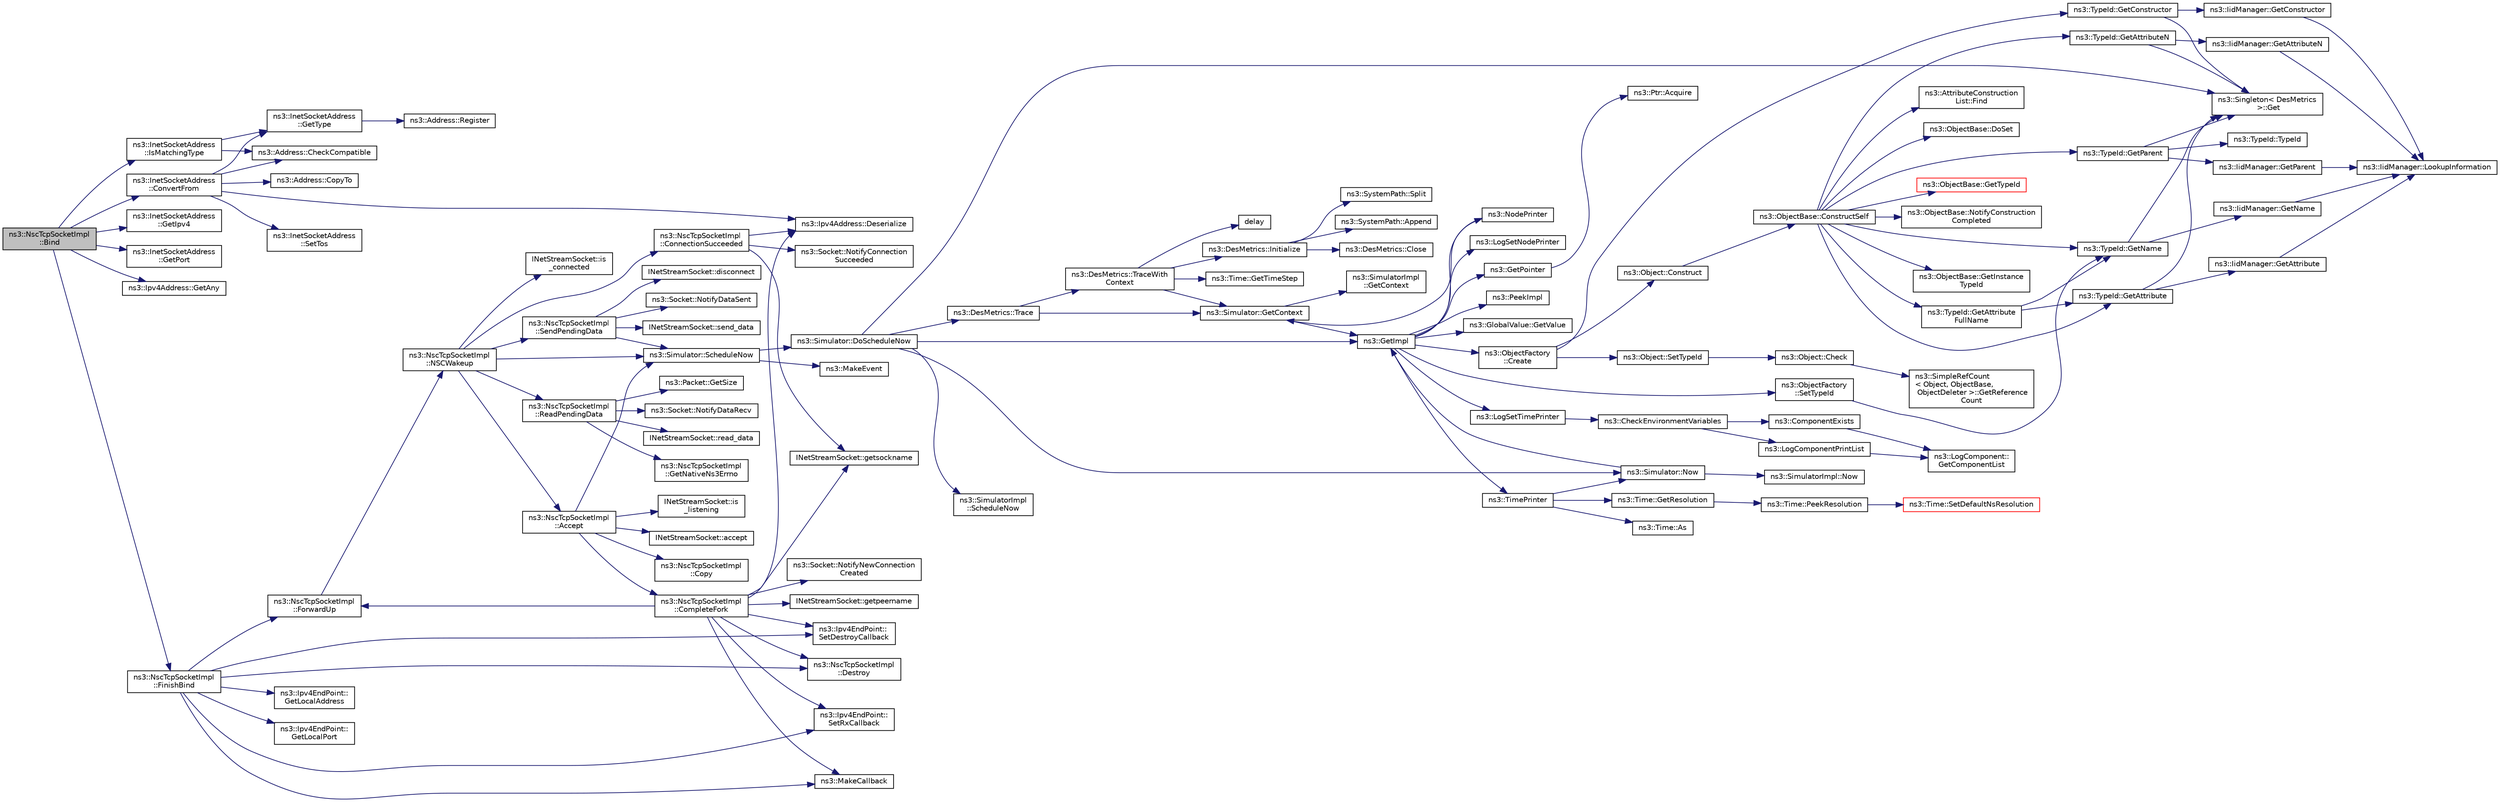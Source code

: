 digraph "ns3::NscTcpSocketImpl::Bind"
{
  edge [fontname="Helvetica",fontsize="10",labelfontname="Helvetica",labelfontsize="10"];
  node [fontname="Helvetica",fontsize="10",shape=record];
  rankdir="LR";
  Node1 [label="ns3::NscTcpSocketImpl\l::Bind",height=0.2,width=0.4,color="black", fillcolor="grey75", style="filled", fontcolor="black"];
  Node1 -> Node2 [color="midnightblue",fontsize="10",style="solid"];
  Node2 [label="ns3::InetSocketAddress\l::IsMatchingType",height=0.2,width=0.4,color="black", fillcolor="white", style="filled",URL="$d0/dfc/classns3_1_1InetSocketAddress.html#a9426766e34e928ce5dbdbeb9563a10df"];
  Node2 -> Node3 [color="midnightblue",fontsize="10",style="solid"];
  Node3 [label="ns3::Address::CheckCompatible",height=0.2,width=0.4,color="black", fillcolor="white", style="filled",URL="$d2/d5f/classns3_1_1Address.html#a38688466338cf075e21fe45f7207c51f"];
  Node2 -> Node4 [color="midnightblue",fontsize="10",style="solid"];
  Node4 [label="ns3::InetSocketAddress\l::GetType",height=0.2,width=0.4,color="black", fillcolor="white", style="filled",URL="$d0/dfc/classns3_1_1InetSocketAddress.html#ae194de8f5f1884e3b755179891d20bba",tooltip="Get the underlying address type (automatically assigned). "];
  Node4 -> Node5 [color="midnightblue",fontsize="10",style="solid"];
  Node5 [label="ns3::Address::Register",height=0.2,width=0.4,color="black", fillcolor="white", style="filled",URL="$d2/d5f/classns3_1_1Address.html#a75d239c79bb3c39d64a8db4f2d3d9b20"];
  Node1 -> Node6 [color="midnightblue",fontsize="10",style="solid"];
  Node6 [label="ns3::InetSocketAddress\l::ConvertFrom",height=0.2,width=0.4,color="black", fillcolor="white", style="filled",URL="$d0/dfc/classns3_1_1InetSocketAddress.html#ade776b1109e7b9a7be0b22ced49931e3",tooltip="Returns an InetSocketAddress which corresponds to the input Address. "];
  Node6 -> Node3 [color="midnightblue",fontsize="10",style="solid"];
  Node6 -> Node4 [color="midnightblue",fontsize="10",style="solid"];
  Node6 -> Node7 [color="midnightblue",fontsize="10",style="solid"];
  Node7 [label="ns3::Address::CopyTo",height=0.2,width=0.4,color="black", fillcolor="white", style="filled",URL="$d2/d5f/classns3_1_1Address.html#a6d2f5089f145dc5ce1e20abc263d511d",tooltip="Copy the address bytes into a buffer. "];
  Node6 -> Node8 [color="midnightblue",fontsize="10",style="solid"];
  Node8 [label="ns3::Ipv4Address::Deserialize",height=0.2,width=0.4,color="black", fillcolor="white", style="filled",URL="$de/d55/classns3_1_1Ipv4Address.html#ac6e205258d95465ce51c148e51590760"];
  Node6 -> Node9 [color="midnightblue",fontsize="10",style="solid"];
  Node9 [label="ns3::InetSocketAddress\l::SetTos",height=0.2,width=0.4,color="black", fillcolor="white", style="filled",URL="$d0/dfc/classns3_1_1InetSocketAddress.html#a574001030dfb21d2963b2b4da081889d"];
  Node1 -> Node10 [color="midnightblue",fontsize="10",style="solid"];
  Node10 [label="ns3::InetSocketAddress\l::GetIpv4",height=0.2,width=0.4,color="black", fillcolor="white", style="filled",URL="$d0/dfc/classns3_1_1InetSocketAddress.html#a925d5288448467062884ce0363a63658"];
  Node1 -> Node11 [color="midnightblue",fontsize="10",style="solid"];
  Node11 [label="ns3::InetSocketAddress\l::GetPort",height=0.2,width=0.4,color="black", fillcolor="white", style="filled",URL="$d0/dfc/classns3_1_1InetSocketAddress.html#ac1d62cfd1075b36df273b382c5bd3e14"];
  Node1 -> Node12 [color="midnightblue",fontsize="10",style="solid"];
  Node12 [label="ns3::Ipv4Address::GetAny",height=0.2,width=0.4,color="black", fillcolor="white", style="filled",URL="$de/d55/classns3_1_1Ipv4Address.html#a7a39b330c8e701183a411d5779fca1a4"];
  Node1 -> Node13 [color="midnightblue",fontsize="10",style="solid"];
  Node13 [label="ns3::NscTcpSocketImpl\l::FinishBind",height=0.2,width=0.4,color="black", fillcolor="white", style="filled",URL="$d5/d8e/classns3_1_1NscTcpSocketImpl.html#af1e9f25dc27096602fff1b0f6924d9f7"];
  Node13 -> Node14 [color="midnightblue",fontsize="10",style="solid"];
  Node14 [label="ns3::Ipv4EndPoint::\lSetRxCallback",height=0.2,width=0.4,color="black", fillcolor="white", style="filled",URL="$dd/d51/classns3_1_1Ipv4EndPoint.html#abf5a10aadc249f2ce275cad9bb26322d",tooltip="Set the reception callback. "];
  Node13 -> Node15 [color="midnightblue",fontsize="10",style="solid"];
  Node15 [label="ns3::MakeCallback",height=0.2,width=0.4,color="black", fillcolor="white", style="filled",URL="$dd/de0/group__makecallbackmemptr.html#ga9376283685aa99d204048d6a4b7610a4"];
  Node13 -> Node16 [color="midnightblue",fontsize="10",style="solid"];
  Node16 [label="ns3::NscTcpSocketImpl\l::ForwardUp",height=0.2,width=0.4,color="black", fillcolor="white", style="filled",URL="$d5/d8e/classns3_1_1NscTcpSocketImpl.html#a39838d4cdb10b8ff73d7afdbcdc96b8b",tooltip="Called by the L3 protocol when it received a packet to pass on to TCP. "];
  Node16 -> Node17 [color="midnightblue",fontsize="10",style="solid"];
  Node17 [label="ns3::NscTcpSocketImpl\l::NSCWakeup",height=0.2,width=0.4,color="black", fillcolor="white", style="filled",URL="$d5/d8e/classns3_1_1NscTcpSocketImpl.html#aa5ec88a8104a8bae88dcb38cf32d5979",tooltip="Called by NscTcpSocketImpl::ForwardUp() "];
  Node17 -> Node18 [color="midnightblue",fontsize="10",style="solid"];
  Node18 [label="INetStreamSocket::is\l_connected",height=0.2,width=0.4,color="black", fillcolor="white", style="filled",URL="$d8/d0d/structINetStreamSocket.html#ae12c5b0dc6d534b3fe6f185a7dc72265",tooltip="Check the connection state. "];
  Node17 -> Node19 [color="midnightblue",fontsize="10",style="solid"];
  Node19 [label="ns3::Simulator::ScheduleNow",height=0.2,width=0.4,color="black", fillcolor="white", style="filled",URL="$d7/deb/classns3_1_1Simulator.html#a2219ee02c0647adc83d1c918c3256266"];
  Node19 -> Node20 [color="midnightblue",fontsize="10",style="solid"];
  Node20 [label="ns3::Simulator::DoScheduleNow",height=0.2,width=0.4,color="black", fillcolor="white", style="filled",URL="$d7/deb/classns3_1_1Simulator.html#a9377ee62d67f7923318c4313a3b285f8"];
  Node20 -> Node21 [color="midnightblue",fontsize="10",style="solid"];
  Node21 [label="ns3::Singleton\< DesMetrics\l \>::Get",height=0.2,width=0.4,color="black", fillcolor="white", style="filled",URL="$d8/d77/classns3_1_1Singleton.html#a80a2cd3c25a27ea72add7a9f7a141ffa"];
  Node20 -> Node22 [color="midnightblue",fontsize="10",style="solid"];
  Node22 [label="ns3::DesMetrics::Trace",height=0.2,width=0.4,color="black", fillcolor="white", style="filled",URL="$d5/d69/classns3_1_1DesMetrics.html#ab7c6c097412d0398affbc9f8d2643160"];
  Node22 -> Node23 [color="midnightblue",fontsize="10",style="solid"];
  Node23 [label="ns3::DesMetrics::TraceWith\lContext",height=0.2,width=0.4,color="black", fillcolor="white", style="filled",URL="$d5/d69/classns3_1_1DesMetrics.html#abc404d9eee92f4e8fd67f5d200490ed6"];
  Node23 -> Node24 [color="midnightblue",fontsize="10",style="solid"];
  Node24 [label="ns3::DesMetrics::Initialize",height=0.2,width=0.4,color="black", fillcolor="white", style="filled",URL="$d5/d69/classns3_1_1DesMetrics.html#a63bf3891d9fd2cf8c76b375b3db67756"];
  Node24 -> Node25 [color="midnightblue",fontsize="10",style="solid"];
  Node25 [label="ns3::DesMetrics::Close",height=0.2,width=0.4,color="black", fillcolor="white", style="filled",URL="$d5/d69/classns3_1_1DesMetrics.html#a17b52dbb23cd230d64404f57f59029c5"];
  Node24 -> Node26 [color="midnightblue",fontsize="10",style="solid"];
  Node26 [label="ns3::SystemPath::Split",height=0.2,width=0.4,color="black", fillcolor="white", style="filled",URL="$d0/dde/group__systempath.html#ga523072e05da63b63113d1bea840edf1a"];
  Node24 -> Node27 [color="midnightblue",fontsize="10",style="solid"];
  Node27 [label="ns3::SystemPath::Append",height=0.2,width=0.4,color="black", fillcolor="white", style="filled",URL="$d0/dde/group__systempath.html#gaaa5a530cee42c8eda7e4f4523ef7e1cd"];
  Node23 -> Node28 [color="midnightblue",fontsize="10",style="solid"];
  Node28 [label="ns3::Simulator::GetContext",height=0.2,width=0.4,color="black", fillcolor="white", style="filled",URL="$d7/deb/classns3_1_1Simulator.html#a8514b74ee2c42916b351b33c4a963bb0"];
  Node28 -> Node29 [color="midnightblue",fontsize="10",style="solid"];
  Node29 [label="ns3::GetImpl",height=0.2,width=0.4,color="black", fillcolor="white", style="filled",URL="$d4/d8b/group__simulator.html#ga42eb4eddad41528d4d99794a3dae3fd0",tooltip="Get the SimulatorImpl singleton. "];
  Node29 -> Node30 [color="midnightblue",fontsize="10",style="solid"];
  Node30 [label="ns3::PeekImpl",height=0.2,width=0.4,color="black", fillcolor="white", style="filled",URL="$d4/d8b/group__simulator.html#ga233c5c38de117e4e4a5a9cd168694792",tooltip="Get the static SimulatorImpl instance. "];
  Node29 -> Node31 [color="midnightblue",fontsize="10",style="solid"];
  Node31 [label="ns3::GlobalValue::GetValue",height=0.2,width=0.4,color="black", fillcolor="white", style="filled",URL="$dc/d02/classns3_1_1GlobalValue.html#aa33773cb952ba3c285a03ae2c4769b84"];
  Node29 -> Node32 [color="midnightblue",fontsize="10",style="solid"];
  Node32 [label="ns3::ObjectFactory\l::SetTypeId",height=0.2,width=0.4,color="black", fillcolor="white", style="filled",URL="$d5/d0d/classns3_1_1ObjectFactory.html#a77dcd099064038a1eb7a6b8251229ec3"];
  Node32 -> Node33 [color="midnightblue",fontsize="10",style="solid"];
  Node33 [label="ns3::TypeId::GetName",height=0.2,width=0.4,color="black", fillcolor="white", style="filled",URL="$d6/d11/classns3_1_1TypeId.html#aa3c41c79ae428b3cb396a9c6bb3ef314"];
  Node33 -> Node21 [color="midnightblue",fontsize="10",style="solid"];
  Node33 -> Node34 [color="midnightblue",fontsize="10",style="solid"];
  Node34 [label="ns3::IidManager::GetName",height=0.2,width=0.4,color="black", fillcolor="white", style="filled",URL="$d4/d1c/classns3_1_1IidManager.html#a5d68d0f0f44594dcdec239dbdb5bf53c"];
  Node34 -> Node35 [color="midnightblue",fontsize="10",style="solid"];
  Node35 [label="ns3::IidManager::LookupInformation",height=0.2,width=0.4,color="black", fillcolor="white", style="filled",URL="$d4/d1c/classns3_1_1IidManager.html#a6b1f4ba2815dba27a377e8a8db2384cf"];
  Node29 -> Node36 [color="midnightblue",fontsize="10",style="solid"];
  Node36 [label="ns3::GetPointer",height=0.2,width=0.4,color="black", fillcolor="white", style="filled",URL="$d7/d2e/namespacens3.html#ab4e173cdfd43d17c1a40d5348510a670"];
  Node36 -> Node37 [color="midnightblue",fontsize="10",style="solid"];
  Node37 [label="ns3::Ptr::Acquire",height=0.2,width=0.4,color="black", fillcolor="white", style="filled",URL="$dc/d90/classns3_1_1Ptr.html#a9579b15e8c42dcdff5869d9d987562fb"];
  Node29 -> Node38 [color="midnightblue",fontsize="10",style="solid"];
  Node38 [label="ns3::ObjectFactory\l::Create",height=0.2,width=0.4,color="black", fillcolor="white", style="filled",URL="$d5/d0d/classns3_1_1ObjectFactory.html#a18152e93f0a6fe184ed7300cb31e9896"];
  Node38 -> Node39 [color="midnightblue",fontsize="10",style="solid"];
  Node39 [label="ns3::TypeId::GetConstructor",height=0.2,width=0.4,color="black", fillcolor="white", style="filled",URL="$d6/d11/classns3_1_1TypeId.html#ad9b0bc71ee7593a1ff23ff8d53938e95"];
  Node39 -> Node21 [color="midnightblue",fontsize="10",style="solid"];
  Node39 -> Node40 [color="midnightblue",fontsize="10",style="solid"];
  Node40 [label="ns3::IidManager::GetConstructor",height=0.2,width=0.4,color="black", fillcolor="white", style="filled",URL="$d4/d1c/classns3_1_1IidManager.html#ab10b30abe7efc5456b7930aab8638280"];
  Node40 -> Node35 [color="midnightblue",fontsize="10",style="solid"];
  Node38 -> Node41 [color="midnightblue",fontsize="10",style="solid"];
  Node41 [label="ns3::Object::SetTypeId",height=0.2,width=0.4,color="black", fillcolor="white", style="filled",URL="$d9/d77/classns3_1_1Object.html#a19b1ebd8ec8fe404845e665880a6c5ad"];
  Node41 -> Node42 [color="midnightblue",fontsize="10",style="solid"];
  Node42 [label="ns3::Object::Check",height=0.2,width=0.4,color="black", fillcolor="white", style="filled",URL="$d9/d77/classns3_1_1Object.html#a7e7f89fb0a81d0189cbcacee64b67e4e"];
  Node42 -> Node43 [color="midnightblue",fontsize="10",style="solid"];
  Node43 [label="ns3::SimpleRefCount\l\< Object, ObjectBase,\l ObjectDeleter \>::GetReference\lCount",height=0.2,width=0.4,color="black", fillcolor="white", style="filled",URL="$da/da1/classns3_1_1SimpleRefCount.html#a05378396c93bcc7d6bf78a9ee9ae9cca"];
  Node38 -> Node44 [color="midnightblue",fontsize="10",style="solid"];
  Node44 [label="ns3::Object::Construct",height=0.2,width=0.4,color="black", fillcolor="white", style="filled",URL="$d9/d77/classns3_1_1Object.html#a636e8411dc5228771f45c9b805d348fa"];
  Node44 -> Node45 [color="midnightblue",fontsize="10",style="solid"];
  Node45 [label="ns3::ObjectBase::ConstructSelf",height=0.2,width=0.4,color="black", fillcolor="white", style="filled",URL="$d2/dac/classns3_1_1ObjectBase.html#a5cda18dec6d0744cb652a3ed60056958"];
  Node45 -> Node46 [color="midnightblue",fontsize="10",style="solid"];
  Node46 [label="ns3::ObjectBase::GetInstance\lTypeId",height=0.2,width=0.4,color="black", fillcolor="white", style="filled",URL="$d2/dac/classns3_1_1ObjectBase.html#abe5b43a6f5b99a92a4c3122db31f06fb"];
  Node45 -> Node33 [color="midnightblue",fontsize="10",style="solid"];
  Node45 -> Node47 [color="midnightblue",fontsize="10",style="solid"];
  Node47 [label="ns3::TypeId::GetAttributeN",height=0.2,width=0.4,color="black", fillcolor="white", style="filled",URL="$d6/d11/classns3_1_1TypeId.html#a679c4713f613126a51eb400b345302cb"];
  Node47 -> Node21 [color="midnightblue",fontsize="10",style="solid"];
  Node47 -> Node48 [color="midnightblue",fontsize="10",style="solid"];
  Node48 [label="ns3::IidManager::GetAttributeN",height=0.2,width=0.4,color="black", fillcolor="white", style="filled",URL="$d4/d1c/classns3_1_1IidManager.html#aecf79ed6edb63647774dbfe90cc4f1e2"];
  Node48 -> Node35 [color="midnightblue",fontsize="10",style="solid"];
  Node45 -> Node49 [color="midnightblue",fontsize="10",style="solid"];
  Node49 [label="ns3::TypeId::GetAttribute",height=0.2,width=0.4,color="black", fillcolor="white", style="filled",URL="$d6/d11/classns3_1_1TypeId.html#aa1b746e64e606f94cbedda7cf89788c2"];
  Node49 -> Node21 [color="midnightblue",fontsize="10",style="solid"];
  Node49 -> Node50 [color="midnightblue",fontsize="10",style="solid"];
  Node50 [label="ns3::IidManager::GetAttribute",height=0.2,width=0.4,color="black", fillcolor="white", style="filled",URL="$d4/d1c/classns3_1_1IidManager.html#ae511907e47b48166763e60c583a5a940"];
  Node50 -> Node35 [color="midnightblue",fontsize="10",style="solid"];
  Node45 -> Node51 [color="midnightblue",fontsize="10",style="solid"];
  Node51 [label="ns3::AttributeConstruction\lList::Find",height=0.2,width=0.4,color="black", fillcolor="white", style="filled",URL="$d3/df3/classns3_1_1AttributeConstructionList.html#a22de5cf3e1bcd9dc6c7748fc911811b4"];
  Node45 -> Node52 [color="midnightblue",fontsize="10",style="solid"];
  Node52 [label="ns3::ObjectBase::DoSet",height=0.2,width=0.4,color="black", fillcolor="white", style="filled",URL="$d2/dac/classns3_1_1ObjectBase.html#afe5f2f7b2fabc99aa33f9bb434e3b695"];
  Node45 -> Node53 [color="midnightblue",fontsize="10",style="solid"];
  Node53 [label="ns3::TypeId::GetAttribute\lFullName",height=0.2,width=0.4,color="black", fillcolor="white", style="filled",URL="$d6/d11/classns3_1_1TypeId.html#a1da5483f43630ea65952099fc39944a2"];
  Node53 -> Node49 [color="midnightblue",fontsize="10",style="solid"];
  Node53 -> Node33 [color="midnightblue",fontsize="10",style="solid"];
  Node45 -> Node54 [color="midnightblue",fontsize="10",style="solid"];
  Node54 [label="ns3::TypeId::GetParent",height=0.2,width=0.4,color="black", fillcolor="white", style="filled",URL="$d6/d11/classns3_1_1TypeId.html#ac51f28398d2ef1f9a7790047c43dd22c"];
  Node54 -> Node21 [color="midnightblue",fontsize="10",style="solid"];
  Node54 -> Node55 [color="midnightblue",fontsize="10",style="solid"];
  Node55 [label="ns3::IidManager::GetParent",height=0.2,width=0.4,color="black", fillcolor="white", style="filled",URL="$d4/d1c/classns3_1_1IidManager.html#a504f9d76281bd6149556b1d15e80231d"];
  Node55 -> Node35 [color="midnightblue",fontsize="10",style="solid"];
  Node54 -> Node56 [color="midnightblue",fontsize="10",style="solid"];
  Node56 [label="ns3::TypeId::TypeId",height=0.2,width=0.4,color="black", fillcolor="white", style="filled",URL="$d6/d11/classns3_1_1TypeId.html#ab76e26690f1af4f1cffa6a72245e8928"];
  Node45 -> Node57 [color="midnightblue",fontsize="10",style="solid"];
  Node57 [label="ns3::ObjectBase::GetTypeId",height=0.2,width=0.4,color="red", fillcolor="white", style="filled",URL="$d2/dac/classns3_1_1ObjectBase.html#a2b870298ebceaaeffc9d65e15c022eac"];
  Node45 -> Node58 [color="midnightblue",fontsize="10",style="solid"];
  Node58 [label="ns3::ObjectBase::NotifyConstruction\lCompleted",height=0.2,width=0.4,color="black", fillcolor="white", style="filled",URL="$d2/dac/classns3_1_1ObjectBase.html#aa349348317dbdb62a7ee1df89db1eb8b"];
  Node29 -> Node59 [color="midnightblue",fontsize="10",style="solid"];
  Node59 [label="ns3::LogSetTimePrinter",height=0.2,width=0.4,color="black", fillcolor="white", style="filled",URL="$d7/d2e/namespacens3.html#acf6a1749b3febc5a6a5b2b8620138d80"];
  Node59 -> Node60 [color="midnightblue",fontsize="10",style="solid"];
  Node60 [label="ns3::CheckEnvironmentVariables",height=0.2,width=0.4,color="black", fillcolor="white", style="filled",URL="$d8/dff/group__logging.html#gacdc0bdeb2d8a90089d4fb09c4b8569ff"];
  Node60 -> Node61 [color="midnightblue",fontsize="10",style="solid"];
  Node61 [label="ns3::ComponentExists",height=0.2,width=0.4,color="black", fillcolor="white", style="filled",URL="$d8/dff/group__logging.html#gaadcc698770aae684c54dbd1ef4e4b37a"];
  Node61 -> Node62 [color="midnightblue",fontsize="10",style="solid"];
  Node62 [label="ns3::LogComponent::\lGetComponentList",height=0.2,width=0.4,color="black", fillcolor="white", style="filled",URL="$d9/d3f/classns3_1_1LogComponent.html#a63eb2c0fd93c30f9081443c2fd4bffe9"];
  Node60 -> Node63 [color="midnightblue",fontsize="10",style="solid"];
  Node63 [label="ns3::LogComponentPrintList",height=0.2,width=0.4,color="black", fillcolor="white", style="filled",URL="$d7/d2e/namespacens3.html#a5252703c3f8260fd6dc609f1b276e57c"];
  Node63 -> Node62 [color="midnightblue",fontsize="10",style="solid"];
  Node29 -> Node64 [color="midnightblue",fontsize="10",style="solid"];
  Node64 [label="ns3::TimePrinter",height=0.2,width=0.4,color="black", fillcolor="white", style="filled",URL="$d8/dff/group__logging.html#gaaad3642e8247a056cd83001d805b0812"];
  Node64 -> Node65 [color="midnightblue",fontsize="10",style="solid"];
  Node65 [label="ns3::Time::GetResolution",height=0.2,width=0.4,color="black", fillcolor="white", style="filled",URL="$dc/d04/classns3_1_1Time.html#a1444f0f08b5e19f031157609e32fcf98"];
  Node65 -> Node66 [color="midnightblue",fontsize="10",style="solid"];
  Node66 [label="ns3::Time::PeekResolution",height=0.2,width=0.4,color="black", fillcolor="white", style="filled",URL="$dc/d04/classns3_1_1Time.html#a963e53522278fcbdf1ab9f7adbd0f5d6"];
  Node66 -> Node67 [color="midnightblue",fontsize="10",style="solid"];
  Node67 [label="ns3::Time::SetDefaultNsResolution",height=0.2,width=0.4,color="red", fillcolor="white", style="filled",URL="$dc/d04/classns3_1_1Time.html#a6a872e62f71dfa817fef2c549473d980"];
  Node64 -> Node68 [color="midnightblue",fontsize="10",style="solid"];
  Node68 [label="ns3::Simulator::Now",height=0.2,width=0.4,color="black", fillcolor="white", style="filled",URL="$d7/deb/classns3_1_1Simulator.html#ac3178fa975b419f7875e7105be122800"];
  Node68 -> Node29 [color="midnightblue",fontsize="10",style="solid"];
  Node68 -> Node69 [color="midnightblue",fontsize="10",style="solid"];
  Node69 [label="ns3::SimulatorImpl::Now",height=0.2,width=0.4,color="black", fillcolor="white", style="filled",URL="$d2/d19/classns3_1_1SimulatorImpl.html#aa516c50060846adc6fd316e83ef0797c"];
  Node64 -> Node70 [color="midnightblue",fontsize="10",style="solid"];
  Node70 [label="ns3::Time::As",height=0.2,width=0.4,color="black", fillcolor="white", style="filled",URL="$dc/d04/classns3_1_1Time.html#a0bb1110638ce9938248bd07865a328ab"];
  Node29 -> Node71 [color="midnightblue",fontsize="10",style="solid"];
  Node71 [label="ns3::LogSetNodePrinter",height=0.2,width=0.4,color="black", fillcolor="white", style="filled",URL="$d7/d2e/namespacens3.html#aa6e659ca357c8309352fa0f146793810"];
  Node29 -> Node72 [color="midnightblue",fontsize="10",style="solid"];
  Node72 [label="ns3::NodePrinter",height=0.2,width=0.4,color="black", fillcolor="white", style="filled",URL="$d8/dff/group__logging.html#gaaffbf70ff3766cd62b8bbd9b140d2a1b"];
  Node72 -> Node28 [color="midnightblue",fontsize="10",style="solid"];
  Node28 -> Node73 [color="midnightblue",fontsize="10",style="solid"];
  Node73 [label="ns3::SimulatorImpl\l::GetContext",height=0.2,width=0.4,color="black", fillcolor="white", style="filled",URL="$d2/d19/classns3_1_1SimulatorImpl.html#a8b66270c97766c0adb997e2535648557"];
  Node23 -> Node74 [color="midnightblue",fontsize="10",style="solid"];
  Node74 [label="ns3::Time::GetTimeStep",height=0.2,width=0.4,color="black", fillcolor="white", style="filled",URL="$dc/d04/classns3_1_1Time.html#a40a7025b73dac7d02f8a4e1e54eaa5b5"];
  Node23 -> Node75 [color="midnightblue",fontsize="10",style="solid"];
  Node75 [label="delay",height=0.2,width=0.4,color="black", fillcolor="white", style="filled",URL="$d8/d68/lte_2model_2fading-traces_2fading__trace__generator_8m.html#a7964e6aa8f61a9d28973c8267a606ad8"];
  Node22 -> Node28 [color="midnightblue",fontsize="10",style="solid"];
  Node20 -> Node68 [color="midnightblue",fontsize="10",style="solid"];
  Node20 -> Node29 [color="midnightblue",fontsize="10",style="solid"];
  Node20 -> Node76 [color="midnightblue",fontsize="10",style="solid"];
  Node76 [label="ns3::SimulatorImpl\l::ScheduleNow",height=0.2,width=0.4,color="black", fillcolor="white", style="filled",URL="$d2/d19/classns3_1_1SimulatorImpl.html#a9889e663af5245c5624c35611a9db948"];
  Node19 -> Node77 [color="midnightblue",fontsize="10",style="solid"];
  Node77 [label="ns3::MakeEvent",height=0.2,width=0.4,color="black", fillcolor="white", style="filled",URL="$d0/dac/group__makeeventfnptr.html#ga289a28a2497c18a9bd299e5e2014094b"];
  Node17 -> Node78 [color="midnightblue",fontsize="10",style="solid"];
  Node78 [label="ns3::NscTcpSocketImpl\l::ConnectionSucceeded",height=0.2,width=0.4,color="black", fillcolor="white", style="filled",URL="$d5/d8e/classns3_1_1NscTcpSocketImpl.html#afaf5ba2a200f60f9cc8a31468ad04084",tooltip="Called when a connection is in Established state. "];
  Node78 -> Node79 [color="midnightblue",fontsize="10",style="solid"];
  Node79 [label="INetStreamSocket::getsockname",height=0.2,width=0.4,color="black", fillcolor="white", style="filled",URL="$d8/d0d/structINetStreamSocket.html#a3f72a54af5a17e8110e1e26b4d99f7a7",tooltip="Get the socket local name. "];
  Node78 -> Node8 [color="midnightblue",fontsize="10",style="solid"];
  Node78 -> Node80 [color="midnightblue",fontsize="10",style="solid"];
  Node80 [label="ns3::Socket::NotifyConnection\lSucceeded",height=0.2,width=0.4,color="black", fillcolor="white", style="filled",URL="$d9/df2/classns3_1_1Socket.html#a2f55d195304131b356818bc74134c5a7",tooltip="Notify through the callback (if set) that the connection has been established. "];
  Node17 -> Node81 [color="midnightblue",fontsize="10",style="solid"];
  Node81 [label="ns3::NscTcpSocketImpl\l::SendPendingData",height=0.2,width=0.4,color="black", fillcolor="white", style="filled",URL="$d5/d8e/classns3_1_1NscTcpSocketImpl.html#a3c1fd801a0fcfdb7ff7ec9e8ffaacae1",tooltip="Send all the pending data. "];
  Node81 -> Node82 [color="midnightblue",fontsize="10",style="solid"];
  Node82 [label="INetStreamSocket::send_data",height=0.2,width=0.4,color="black", fillcolor="white", style="filled",URL="$d8/d0d/structINetStreamSocket.html#a112d5229b9dedebe7099fd4458ab28e4",tooltip="Send some data. "];
  Node81 -> Node83 [color="midnightblue",fontsize="10",style="solid"];
  Node83 [label="INetStreamSocket::disconnect",height=0.2,width=0.4,color="black", fillcolor="white", style="filled",URL="$d8/d0d/structINetStreamSocket.html#a902ff1a4caaab6e819e4bfae667a2108",tooltip="Disconnect from a remote peer. "];
  Node81 -> Node19 [color="midnightblue",fontsize="10",style="solid"];
  Node81 -> Node84 [color="midnightblue",fontsize="10",style="solid"];
  Node84 [label="ns3::Socket::NotifyDataSent",height=0.2,width=0.4,color="black", fillcolor="white", style="filled",URL="$d9/df2/classns3_1_1Socket.html#ae478fc503f7041a1da5e9db361f1ae20",tooltip="Notify through the callback (if set) that some data have been sent. "];
  Node17 -> Node85 [color="midnightblue",fontsize="10",style="solid"];
  Node85 [label="ns3::NscTcpSocketImpl\l::ReadPendingData",height=0.2,width=0.4,color="black", fillcolor="white", style="filled",URL="$d5/d8e/classns3_1_1NscTcpSocketImpl.html#abbbd25a777c31f3df78461d299e13886",tooltip="Read all the pending data. "];
  Node85 -> Node86 [color="midnightblue",fontsize="10",style="solid"];
  Node86 [label="INetStreamSocket::read_data",height=0.2,width=0.4,color="black", fillcolor="white", style="filled",URL="$d8/d0d/structINetStreamSocket.html#af040d53ef58b3b690e8930b7f71ec845",tooltip="Read some data. "];
  Node85 -> Node87 [color="midnightblue",fontsize="10",style="solid"];
  Node87 [label="ns3::NscTcpSocketImpl\l::GetNativeNs3Errno",height=0.2,width=0.4,color="black", fillcolor="white", style="filled",URL="$d5/d8e/classns3_1_1NscTcpSocketImpl.html#ab51d8cb7b342dbc2e4c843886944d09f",tooltip="Translate between a NSC error and a ns-3 error code. "];
  Node85 -> Node88 [color="midnightblue",fontsize="10",style="solid"];
  Node88 [label="ns3::Packet::GetSize",height=0.2,width=0.4,color="black", fillcolor="white", style="filled",URL="$dd/d7a/classns3_1_1Packet.html#a462855c9929954d4301a4edfe55f4f1c",tooltip="Returns the the size in bytes of the packet (including the zero-filled initial payload). "];
  Node85 -> Node89 [color="midnightblue",fontsize="10",style="solid"];
  Node89 [label="ns3::Socket::NotifyDataRecv",height=0.2,width=0.4,color="black", fillcolor="white", style="filled",URL="$d9/df2/classns3_1_1Socket.html#a91fa3046bbd0a7644381f1d2481bdfef",tooltip="Notify through the callback (if set) that some data have been received. "];
  Node17 -> Node90 [color="midnightblue",fontsize="10",style="solid"];
  Node90 [label="ns3::NscTcpSocketImpl\l::Accept",height=0.2,width=0.4,color="black", fillcolor="white", style="filled",URL="$d5/d8e/classns3_1_1NscTcpSocketImpl.html#a95aacc7321726467d1b0daaf6bbdd986",tooltip="Accept an incoming connection. "];
  Node90 -> Node91 [color="midnightblue",fontsize="10",style="solid"];
  Node91 [label="INetStreamSocket::is\l_listening",height=0.2,width=0.4,color="black", fillcolor="white", style="filled",URL="$d8/d0d/structINetStreamSocket.html#a26fa9760ab071598a8b1b4da9e852b09",tooltip="Check the listening state. "];
  Node90 -> Node92 [color="midnightblue",fontsize="10",style="solid"];
  Node92 [label="INetStreamSocket::accept",height=0.2,width=0.4,color="black", fillcolor="white", style="filled",URL="$d8/d0d/structINetStreamSocket.html#af2bd0b33de3a8a30f539eda297786188",tooltip="Accept an incoming connection. "];
  Node90 -> Node93 [color="midnightblue",fontsize="10",style="solid"];
  Node93 [label="ns3::NscTcpSocketImpl\l::Copy",height=0.2,width=0.4,color="black", fillcolor="white", style="filled",URL="$d5/d8e/classns3_1_1NscTcpSocketImpl.html#a4a6a5f3eef17264ef8529a46a8be72aa",tooltip="Copy self. "];
  Node90 -> Node19 [color="midnightblue",fontsize="10",style="solid"];
  Node90 -> Node94 [color="midnightblue",fontsize="10",style="solid"];
  Node94 [label="ns3::NscTcpSocketImpl\l::CompleteFork",height=0.2,width=0.4,color="black", fillcolor="white", style="filled",URL="$d5/d8e/classns3_1_1NscTcpSocketImpl.html#a97c12e4b7625d21acce2bee3abfd87c4",tooltip="Complete the Fork operations (after a connection has been accepted) "];
  Node94 -> Node95 [color="midnightblue",fontsize="10",style="solid"];
  Node95 [label="INetStreamSocket::getpeername",height=0.2,width=0.4,color="black", fillcolor="white", style="filled",URL="$d8/d0d/structINetStreamSocket.html#aa24057febafbd91c96504e108ae7fabf",tooltip="Get the peer name. "];
  Node94 -> Node8 [color="midnightblue",fontsize="10",style="solid"];
  Node94 -> Node79 [color="midnightblue",fontsize="10",style="solid"];
  Node94 -> Node14 [color="midnightblue",fontsize="10",style="solid"];
  Node94 -> Node15 [color="midnightblue",fontsize="10",style="solid"];
  Node94 -> Node16 [color="midnightblue",fontsize="10",style="solid"];
  Node94 -> Node96 [color="midnightblue",fontsize="10",style="solid"];
  Node96 [label="ns3::Ipv4EndPoint::\lSetDestroyCallback",height=0.2,width=0.4,color="black", fillcolor="white", style="filled",URL="$dd/d51/classns3_1_1Ipv4EndPoint.html#a19ec16d98c501d3684e6549d7296ea0a",tooltip="Set the default destroy callback. "];
  Node94 -> Node97 [color="midnightblue",fontsize="10",style="solid"];
  Node97 [label="ns3::NscTcpSocketImpl\l::Destroy",height=0.2,width=0.4,color="black", fillcolor="white", style="filled",URL="$d5/d8e/classns3_1_1NscTcpSocketImpl.html#a36f5dcb0dce0300d367db5f0237f06b5",tooltip="Kill this socket by zeroing its attributes (IPv4) "];
  Node94 -> Node98 [color="midnightblue",fontsize="10",style="solid"];
  Node98 [label="ns3::Socket::NotifyNewConnection\lCreated",height=0.2,width=0.4,color="black", fillcolor="white", style="filled",URL="$d9/df2/classns3_1_1Socket.html#a38c6f13f6c475afa2eadc1cf1a54a0e7",tooltip="Notify through the callback (if set) that a new connection has been created. "];
  Node13 -> Node96 [color="midnightblue",fontsize="10",style="solid"];
  Node13 -> Node97 [color="midnightblue",fontsize="10",style="solid"];
  Node13 -> Node99 [color="midnightblue",fontsize="10",style="solid"];
  Node99 [label="ns3::Ipv4EndPoint::\lGetLocalAddress",height=0.2,width=0.4,color="black", fillcolor="white", style="filled",URL="$dd/d51/classns3_1_1Ipv4EndPoint.html#ae08283e26ace5880c3172ea5d803b6f8",tooltip="Get the local address. "];
  Node13 -> Node100 [color="midnightblue",fontsize="10",style="solid"];
  Node100 [label="ns3::Ipv4EndPoint::\lGetLocalPort",height=0.2,width=0.4,color="black", fillcolor="white", style="filled",URL="$dd/d51/classns3_1_1Ipv4EndPoint.html#aab137f64770abf94f0b8a81217a0b106",tooltip="Get the local port. "];
}
